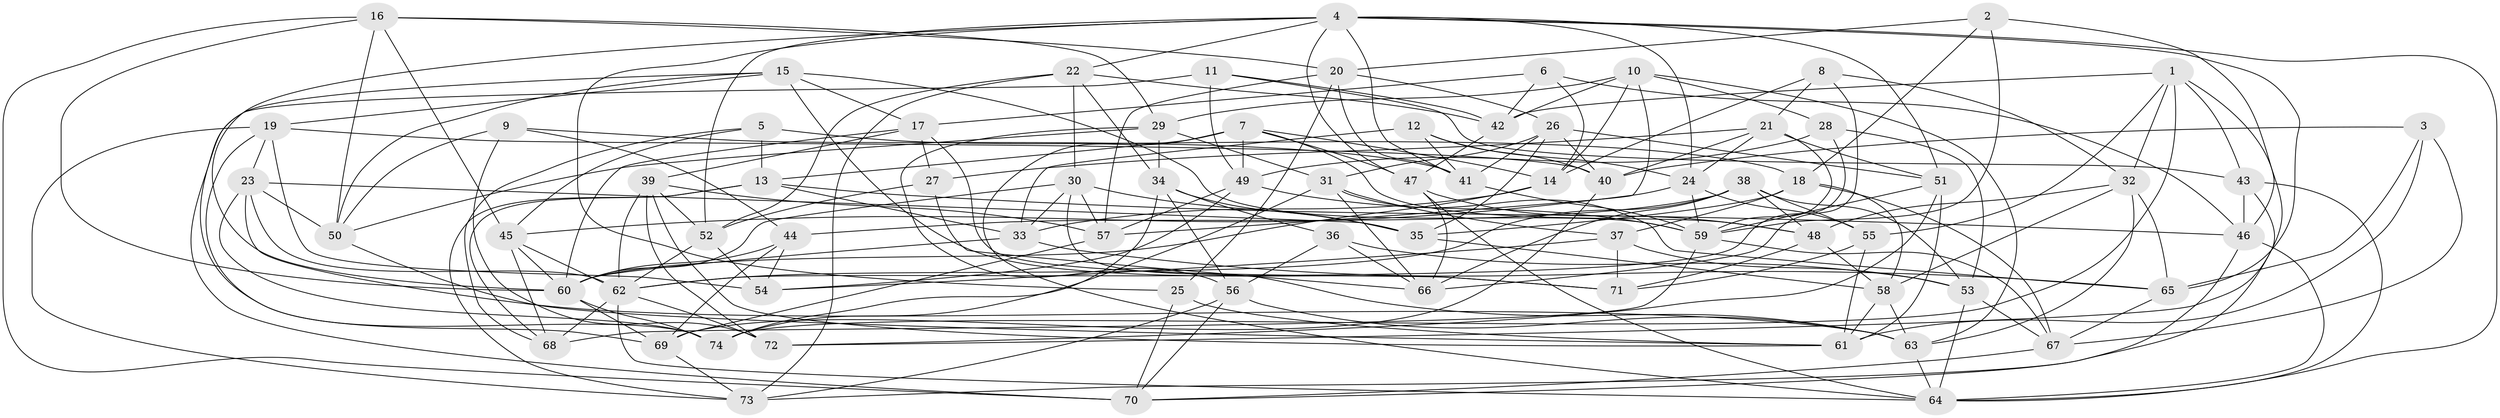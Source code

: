 // original degree distribution, {4: 1.0}
// Generated by graph-tools (version 1.1) at 2025/26/03/09/25 03:26:55]
// undirected, 74 vertices, 215 edges
graph export_dot {
graph [start="1"]
  node [color=gray90,style=filled];
  1;
  2;
  3;
  4;
  5;
  6;
  7;
  8;
  9;
  10;
  11;
  12;
  13;
  14;
  15;
  16;
  17;
  18;
  19;
  20;
  21;
  22;
  23;
  24;
  25;
  26;
  27;
  28;
  29;
  30;
  31;
  32;
  33;
  34;
  35;
  36;
  37;
  38;
  39;
  40;
  41;
  42;
  43;
  44;
  45;
  46;
  47;
  48;
  49;
  50;
  51;
  52;
  53;
  54;
  55;
  56;
  57;
  58;
  59;
  60;
  61;
  62;
  63;
  64;
  65;
  66;
  67;
  68;
  69;
  70;
  71;
  72;
  73;
  74;
  1 -- 32 [weight=1.0];
  1 -- 42 [weight=1.0];
  1 -- 43 [weight=1.0];
  1 -- 55 [weight=1.0];
  1 -- 72 [weight=1.0];
  1 -- 74 [weight=1.0];
  2 -- 18 [weight=1.0];
  2 -- 20 [weight=1.0];
  2 -- 46 [weight=1.0];
  2 -- 59 [weight=1.0];
  3 -- 40 [weight=1.0];
  3 -- 61 [weight=1.0];
  3 -- 65 [weight=1.0];
  3 -- 67 [weight=1.0];
  4 -- 22 [weight=1.0];
  4 -- 24 [weight=1.0];
  4 -- 25 [weight=1.0];
  4 -- 41 [weight=1.0];
  4 -- 47 [weight=1.0];
  4 -- 51 [weight=1.0];
  4 -- 52 [weight=1.0];
  4 -- 60 [weight=1.0];
  4 -- 64 [weight=1.0];
  4 -- 65 [weight=1.0];
  5 -- 13 [weight=1.0];
  5 -- 18 [weight=1.0];
  5 -- 45 [weight=1.0];
  5 -- 68 [weight=1.0];
  6 -- 14 [weight=1.0];
  6 -- 17 [weight=1.0];
  6 -- 42 [weight=1.0];
  6 -- 46 [weight=1.0];
  7 -- 13 [weight=1.0];
  7 -- 14 [weight=1.0];
  7 -- 47 [weight=1.0];
  7 -- 48 [weight=1.0];
  7 -- 49 [weight=1.0];
  7 -- 64 [weight=1.0];
  8 -- 14 [weight=1.0];
  8 -- 21 [weight=1.0];
  8 -- 32 [weight=1.0];
  8 -- 66 [weight=1.0];
  9 -- 41 [weight=1.0];
  9 -- 44 [weight=1.0];
  9 -- 50 [weight=1.0];
  9 -- 72 [weight=1.0];
  10 -- 14 [weight=1.0];
  10 -- 28 [weight=1.0];
  10 -- 29 [weight=1.0];
  10 -- 42 [weight=1.0];
  10 -- 57 [weight=1.0];
  10 -- 63 [weight=1.0];
  11 -- 42 [weight=1.0];
  11 -- 43 [weight=1.0];
  11 -- 49 [weight=1.0];
  11 -- 70 [weight=1.0];
  12 -- 24 [weight=1.0];
  12 -- 33 [weight=1.0];
  12 -- 40 [weight=1.0];
  12 -- 41 [weight=1.0];
  13 -- 33 [weight=1.0];
  13 -- 46 [weight=1.0];
  13 -- 68 [weight=1.0];
  13 -- 73 [weight=1.0];
  14 -- 33 [weight=1.0];
  14 -- 60 [weight=1.0];
  15 -- 17 [weight=1.0];
  15 -- 19 [weight=1.0];
  15 -- 50 [weight=1.0];
  15 -- 59 [weight=1.0];
  15 -- 71 [weight=1.0];
  15 -- 74 [weight=1.0];
  16 -- 20 [weight=1.0];
  16 -- 29 [weight=1.0];
  16 -- 45 [weight=1.0];
  16 -- 50 [weight=1.0];
  16 -- 60 [weight=1.0];
  16 -- 70 [weight=1.0];
  17 -- 27 [weight=1.0];
  17 -- 39 [weight=1.0];
  17 -- 60 [weight=1.0];
  17 -- 71 [weight=1.0];
  18 -- 35 [weight=1.0];
  18 -- 37 [weight=1.0];
  18 -- 58 [weight=1.0];
  18 -- 67 [weight=1.0];
  19 -- 23 [weight=1.0];
  19 -- 40 [weight=1.0];
  19 -- 54 [weight=1.0];
  19 -- 69 [weight=1.0];
  19 -- 73 [weight=1.0];
  20 -- 25 [weight=1.0];
  20 -- 26 [weight=1.0];
  20 -- 41 [weight=1.0];
  20 -- 57 [weight=1.0];
  21 -- 24 [weight=1.0];
  21 -- 27 [weight=1.0];
  21 -- 40 [weight=1.0];
  21 -- 51 [weight=1.0];
  21 -- 59 [weight=1.0];
  22 -- 30 [weight=1.0];
  22 -- 34 [weight=1.0];
  22 -- 42 [weight=1.0];
  22 -- 52 [weight=1.0];
  22 -- 73 [weight=1.0];
  23 -- 35 [weight=1.0];
  23 -- 50 [weight=1.0];
  23 -- 62 [weight=1.0];
  23 -- 63 [weight=1.0];
  23 -- 74 [weight=1.0];
  24 -- 45 [weight=1.0];
  24 -- 55 [weight=1.0];
  24 -- 59 [weight=1.0];
  25 -- 61 [weight=1.0];
  25 -- 70 [weight=1.0];
  26 -- 31 [weight=1.0];
  26 -- 35 [weight=1.0];
  26 -- 40 [weight=1.0];
  26 -- 41 [weight=1.0];
  26 -- 51 [weight=1.0];
  27 -- 52 [weight=1.0];
  27 -- 66 [weight=1.0];
  28 -- 49 [weight=1.0];
  28 -- 53 [weight=1.0];
  28 -- 62 [weight=1.0];
  29 -- 31 [weight=1.0];
  29 -- 34 [weight=1.0];
  29 -- 50 [weight=1.0];
  29 -- 56 [weight=1.0];
  30 -- 33 [weight=1.0];
  30 -- 35 [weight=1.0];
  30 -- 57 [weight=1.0];
  30 -- 60 [weight=1.0];
  30 -- 63 [weight=1.0];
  31 -- 37 [weight=1.0];
  31 -- 65 [weight=1.0];
  31 -- 66 [weight=1.0];
  31 -- 74 [weight=1.0];
  32 -- 48 [weight=1.0];
  32 -- 58 [weight=1.0];
  32 -- 63 [weight=1.0];
  32 -- 65 [weight=1.0];
  33 -- 60 [weight=1.0];
  33 -- 65 [weight=1.0];
  34 -- 35 [weight=1.0];
  34 -- 36 [weight=1.0];
  34 -- 56 [weight=1.0];
  34 -- 74 [weight=1.0];
  35 -- 58 [weight=1.0];
  36 -- 53 [weight=1.0];
  36 -- 56 [weight=1.0];
  36 -- 66 [weight=1.0];
  37 -- 53 [weight=1.0];
  37 -- 54 [weight=1.0];
  37 -- 71 [weight=2.0];
  38 -- 44 [weight=1.0];
  38 -- 48 [weight=1.0];
  38 -- 53 [weight=1.0];
  38 -- 55 [weight=1.0];
  38 -- 62 [weight=1.0];
  38 -- 66 [weight=1.0];
  39 -- 52 [weight=1.0];
  39 -- 57 [weight=1.0];
  39 -- 61 [weight=1.0];
  39 -- 62 [weight=1.0];
  39 -- 72 [weight=1.0];
  40 -- 69 [weight=1.0];
  41 -- 59 [weight=1.0];
  42 -- 47 [weight=1.0];
  43 -- 46 [weight=1.0];
  43 -- 64 [weight=2.0];
  43 -- 73 [weight=1.0];
  44 -- 54 [weight=2.0];
  44 -- 60 [weight=1.0];
  44 -- 69 [weight=1.0];
  45 -- 60 [weight=1.0];
  45 -- 62 [weight=1.0];
  45 -- 68 [weight=1.0];
  46 -- 64 [weight=1.0];
  46 -- 70 [weight=1.0];
  47 -- 48 [weight=1.0];
  47 -- 64 [weight=1.0];
  47 -- 66 [weight=1.0];
  48 -- 58 [weight=1.0];
  48 -- 71 [weight=1.0];
  49 -- 54 [weight=1.0];
  49 -- 57 [weight=1.0];
  49 -- 59 [weight=1.0];
  50 -- 61 [weight=1.0];
  51 -- 59 [weight=1.0];
  51 -- 61 [weight=1.0];
  51 -- 72 [weight=1.0];
  52 -- 54 [weight=1.0];
  52 -- 62 [weight=1.0];
  53 -- 64 [weight=1.0];
  53 -- 67 [weight=1.0];
  55 -- 61 [weight=2.0];
  55 -- 71 [weight=1.0];
  56 -- 63 [weight=1.0];
  56 -- 70 [weight=1.0];
  56 -- 73 [weight=1.0];
  57 -- 69 [weight=1.0];
  58 -- 61 [weight=1.0];
  58 -- 63 [weight=1.0];
  59 -- 67 [weight=1.0];
  59 -- 68 [weight=2.0];
  60 -- 69 [weight=1.0];
  60 -- 74 [weight=1.0];
  62 -- 64 [weight=1.0];
  62 -- 68 [weight=1.0];
  62 -- 72 [weight=2.0];
  63 -- 64 [weight=2.0];
  65 -- 67 [weight=1.0];
  67 -- 70 [weight=1.0];
  69 -- 73 [weight=1.0];
}
